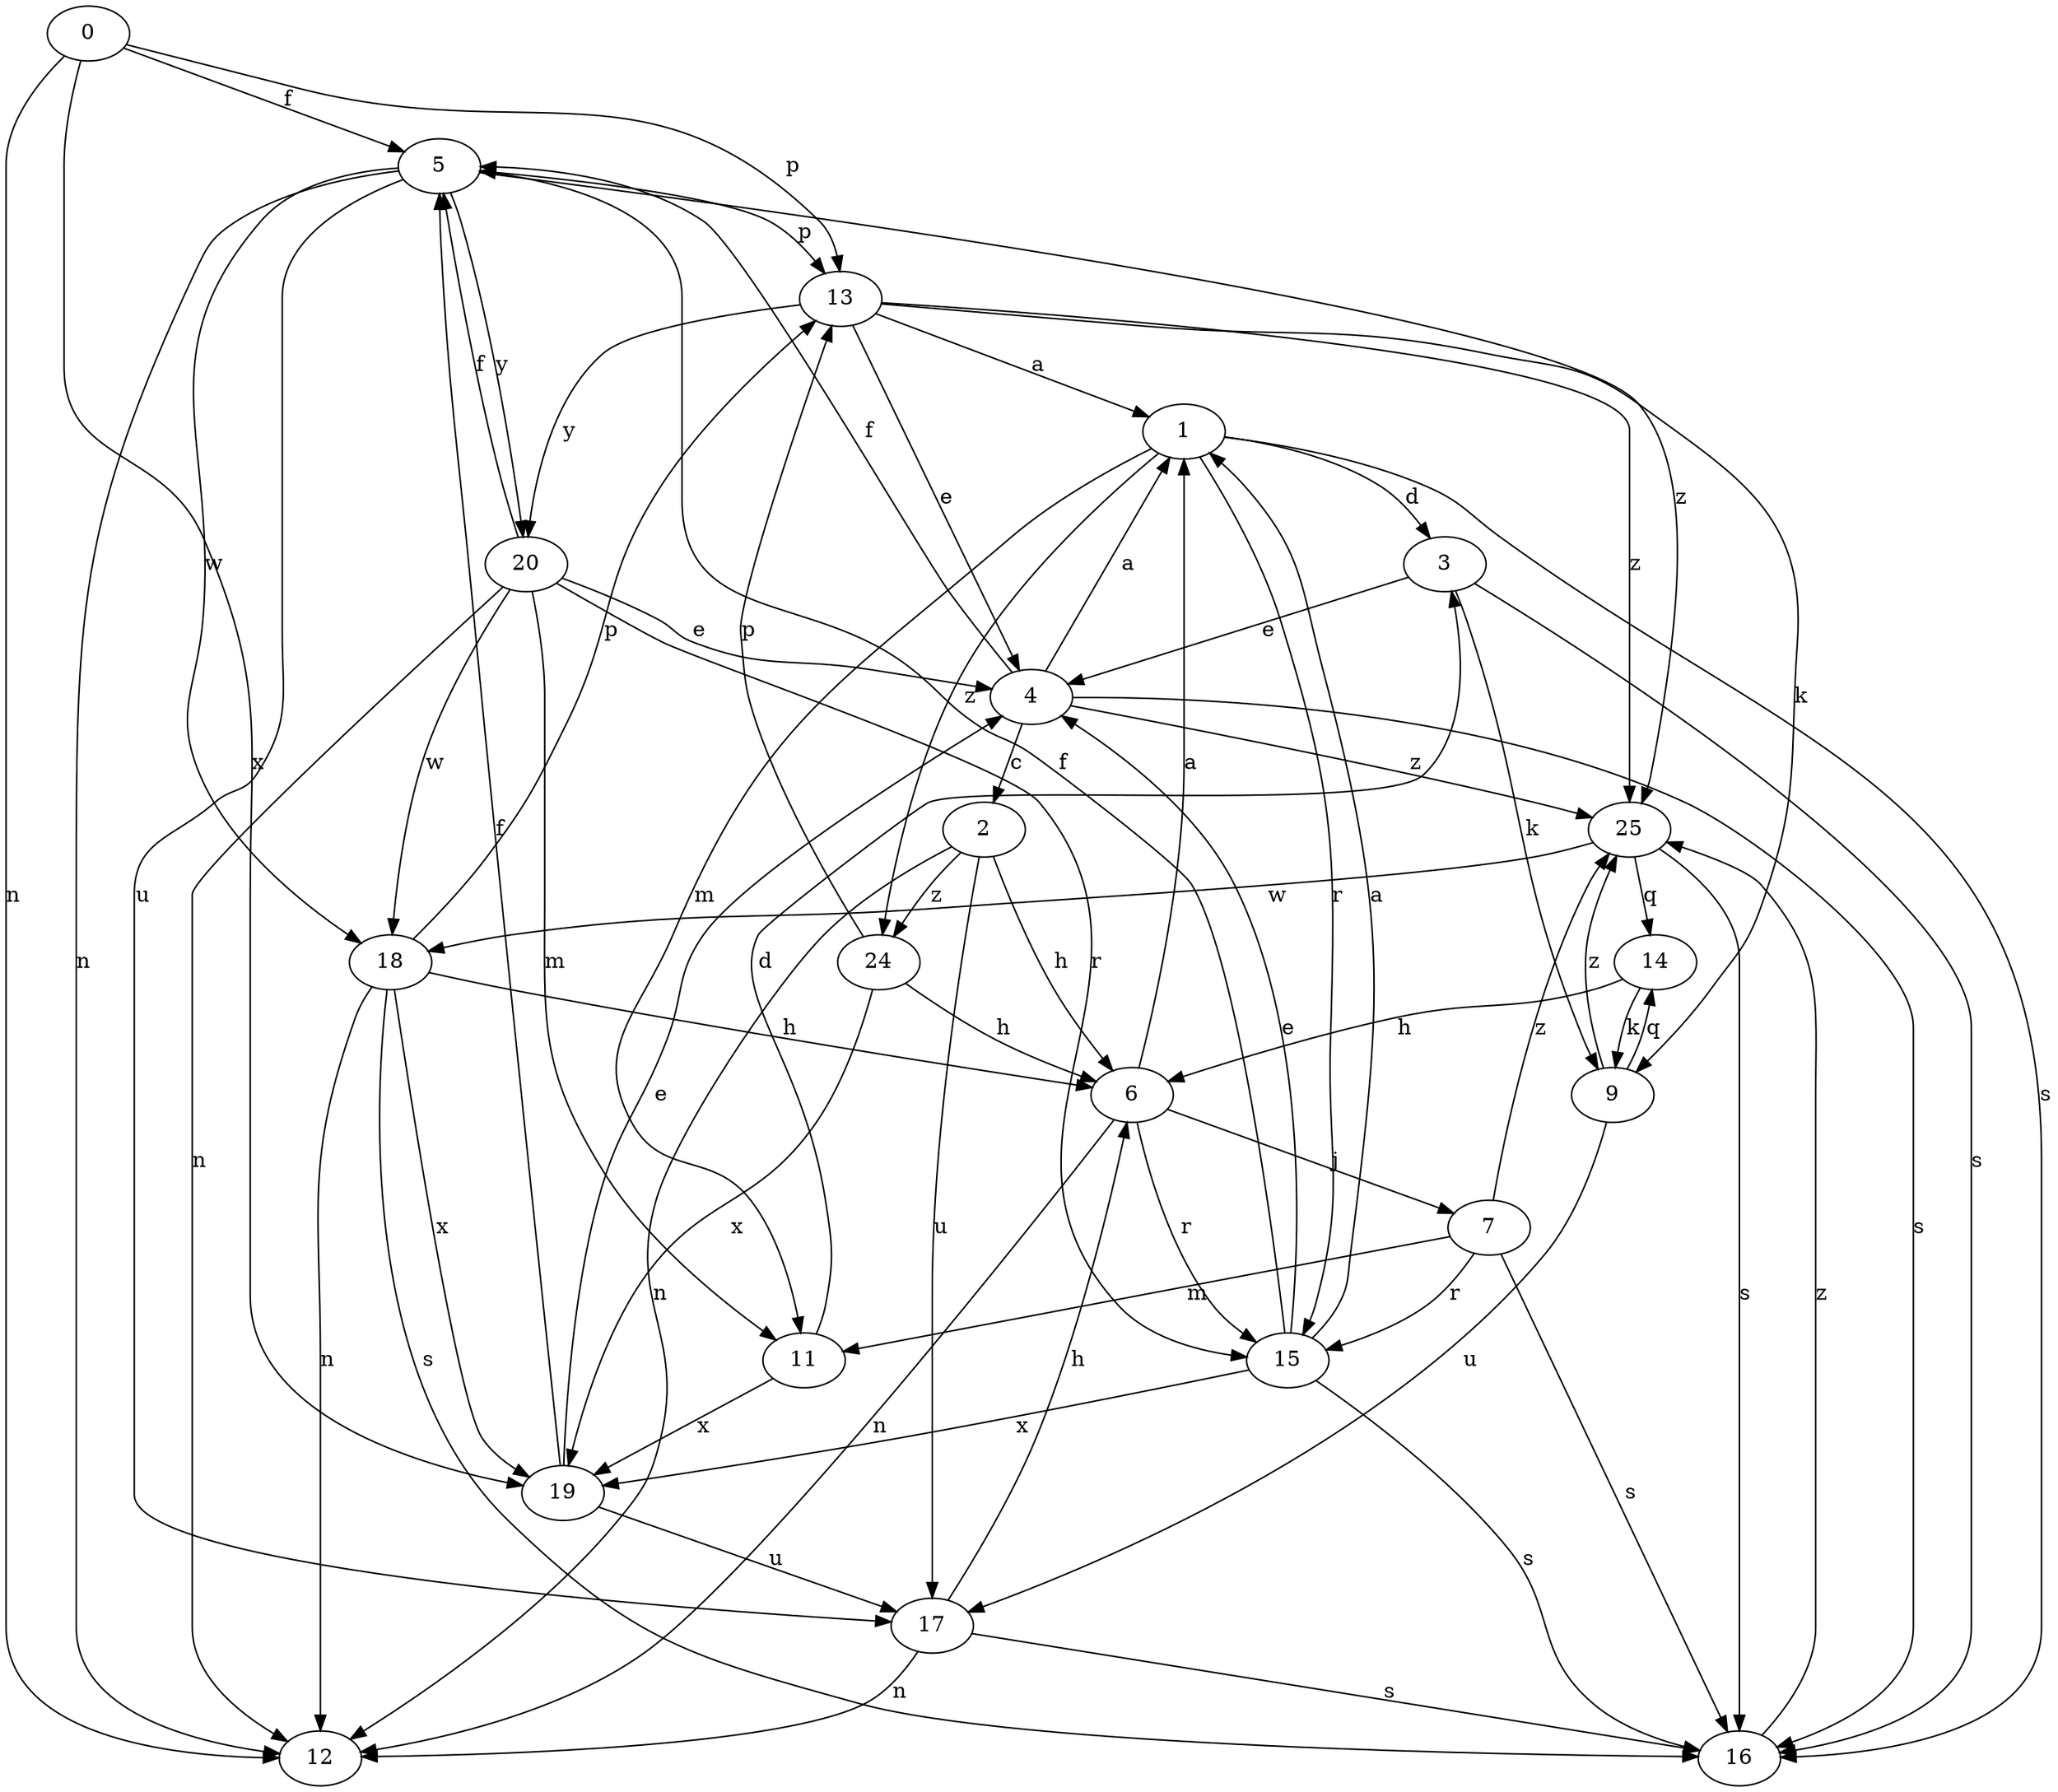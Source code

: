 strict digraph  {
0;
1;
2;
3;
4;
5;
6;
7;
9;
11;
12;
13;
14;
15;
16;
17;
18;
19;
20;
24;
25;
0 -> 5  [label=f];
0 -> 12  [label=n];
0 -> 13  [label=p];
0 -> 19  [label=x];
1 -> 3  [label=d];
1 -> 11  [label=m];
1 -> 15  [label=r];
1 -> 16  [label=s];
1 -> 24  [label=z];
2 -> 6  [label=h];
2 -> 12  [label=n];
2 -> 17  [label=u];
2 -> 24  [label=z];
3 -> 4  [label=e];
3 -> 9  [label=k];
3 -> 16  [label=s];
4 -> 1  [label=a];
4 -> 2  [label=c];
4 -> 5  [label=f];
4 -> 16  [label=s];
4 -> 25  [label=z];
5 -> 12  [label=n];
5 -> 13  [label=p];
5 -> 17  [label=u];
5 -> 18  [label=w];
5 -> 20  [label=y];
5 -> 25  [label=z];
6 -> 1  [label=a];
6 -> 7  [label=j];
6 -> 12  [label=n];
6 -> 15  [label=r];
7 -> 11  [label=m];
7 -> 15  [label=r];
7 -> 16  [label=s];
7 -> 25  [label=z];
9 -> 14  [label=q];
9 -> 17  [label=u];
9 -> 25  [label=z];
11 -> 3  [label=d];
11 -> 19  [label=x];
13 -> 1  [label=a];
13 -> 4  [label=e];
13 -> 9  [label=k];
13 -> 20  [label=y];
13 -> 25  [label=z];
14 -> 6  [label=h];
14 -> 9  [label=k];
15 -> 1  [label=a];
15 -> 4  [label=e];
15 -> 5  [label=f];
15 -> 16  [label=s];
15 -> 19  [label=x];
16 -> 25  [label=z];
17 -> 6  [label=h];
17 -> 12  [label=n];
17 -> 16  [label=s];
18 -> 6  [label=h];
18 -> 12  [label=n];
18 -> 13  [label=p];
18 -> 16  [label=s];
18 -> 19  [label=x];
19 -> 4  [label=e];
19 -> 5  [label=f];
19 -> 17  [label=u];
20 -> 4  [label=e];
20 -> 5  [label=f];
20 -> 11  [label=m];
20 -> 12  [label=n];
20 -> 15  [label=r];
20 -> 18  [label=w];
24 -> 6  [label=h];
24 -> 13  [label=p];
24 -> 19  [label=x];
25 -> 14  [label=q];
25 -> 16  [label=s];
25 -> 18  [label=w];
}
